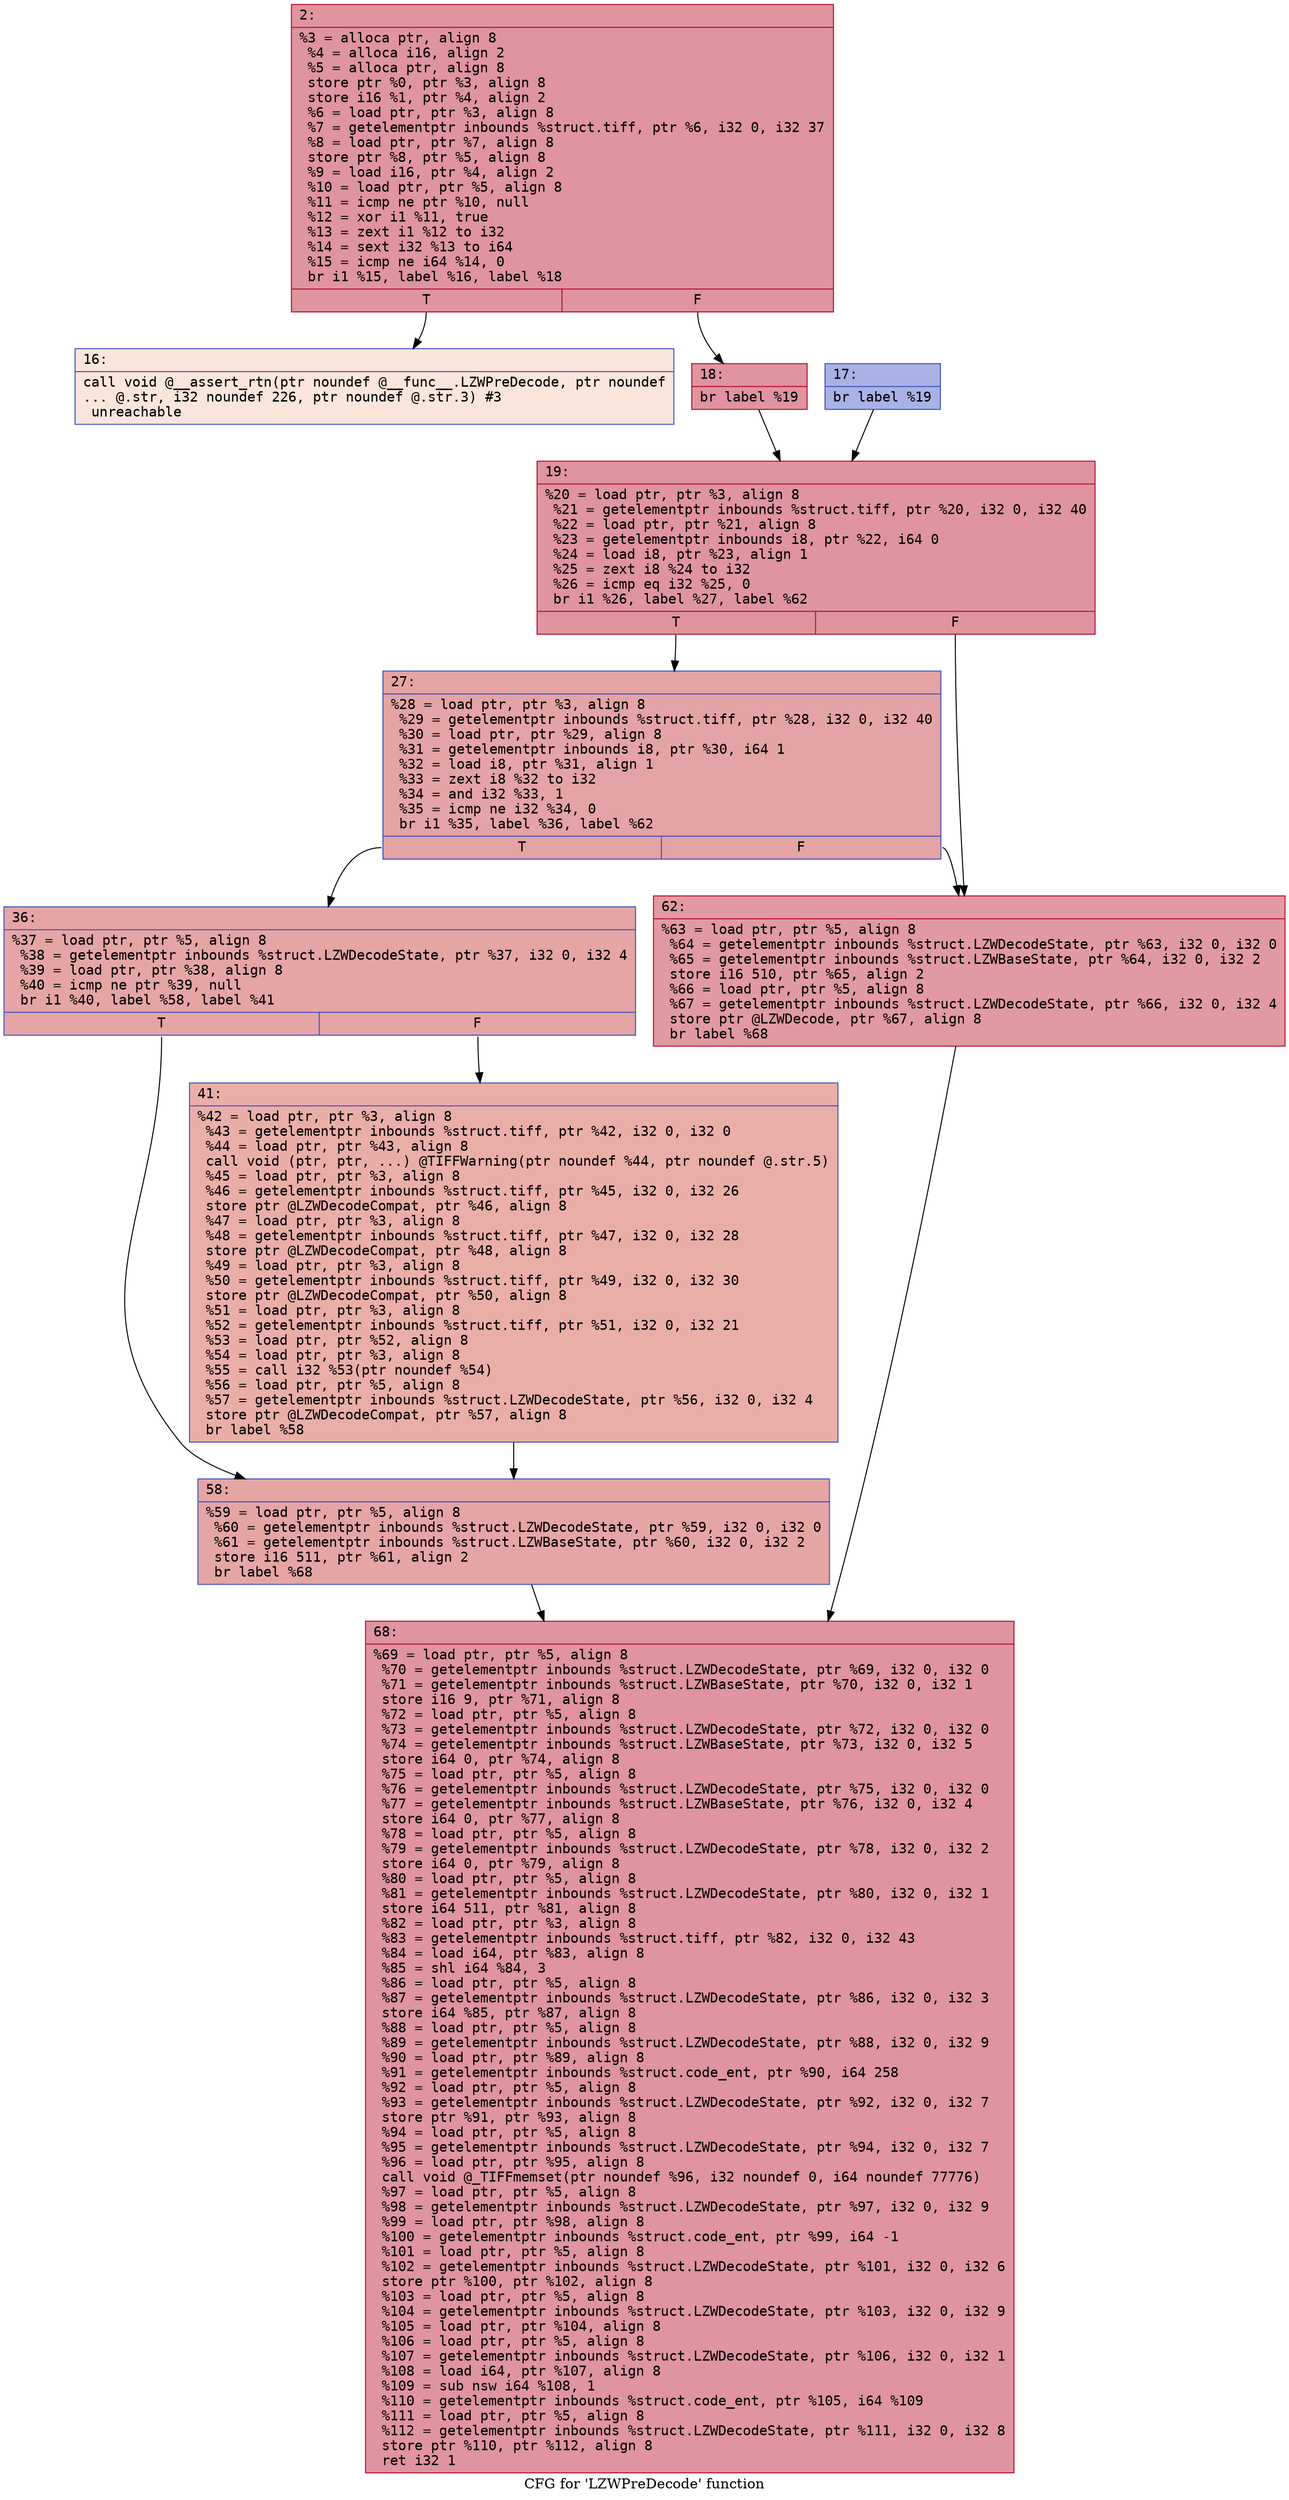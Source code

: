 digraph "CFG for 'LZWPreDecode' function" {
	label="CFG for 'LZWPreDecode' function";

	Node0x600001cf6990 [shape=record,color="#b70d28ff", style=filled, fillcolor="#b70d2870" fontname="Courier",label="{2:\l|  %3 = alloca ptr, align 8\l  %4 = alloca i16, align 2\l  %5 = alloca ptr, align 8\l  store ptr %0, ptr %3, align 8\l  store i16 %1, ptr %4, align 2\l  %6 = load ptr, ptr %3, align 8\l  %7 = getelementptr inbounds %struct.tiff, ptr %6, i32 0, i32 37\l  %8 = load ptr, ptr %7, align 8\l  store ptr %8, ptr %5, align 8\l  %9 = load i16, ptr %4, align 2\l  %10 = load ptr, ptr %5, align 8\l  %11 = icmp ne ptr %10, null\l  %12 = xor i1 %11, true\l  %13 = zext i1 %12 to i32\l  %14 = sext i32 %13 to i64\l  %15 = icmp ne i64 %14, 0\l  br i1 %15, label %16, label %18\l|{<s0>T|<s1>F}}"];
	Node0x600001cf6990:s0 -> Node0x600001cf69e0[tooltip="2 -> 16\nProbability 0.00%" ];
	Node0x600001cf6990:s1 -> Node0x600001cf6a80[tooltip="2 -> 18\nProbability 100.00%" ];
	Node0x600001cf69e0 [shape=record,color="#3d50c3ff", style=filled, fillcolor="#f4c5ad70" fontname="Courier",label="{16:\l|  call void @__assert_rtn(ptr noundef @__func__.LZWPreDecode, ptr noundef\l... @.str, i32 noundef 226, ptr noundef @.str.3) #3\l  unreachable\l}"];
	Node0x600001cf6a30 [shape=record,color="#3d50c3ff", style=filled, fillcolor="#3d50c370" fontname="Courier",label="{17:\l|  br label %19\l}"];
	Node0x600001cf6a30 -> Node0x600001cf6ad0[tooltip="17 -> 19\nProbability 100.00%" ];
	Node0x600001cf6a80 [shape=record,color="#b70d28ff", style=filled, fillcolor="#b70d2870" fontname="Courier",label="{18:\l|  br label %19\l}"];
	Node0x600001cf6a80 -> Node0x600001cf6ad0[tooltip="18 -> 19\nProbability 100.00%" ];
	Node0x600001cf6ad0 [shape=record,color="#b70d28ff", style=filled, fillcolor="#b70d2870" fontname="Courier",label="{19:\l|  %20 = load ptr, ptr %3, align 8\l  %21 = getelementptr inbounds %struct.tiff, ptr %20, i32 0, i32 40\l  %22 = load ptr, ptr %21, align 8\l  %23 = getelementptr inbounds i8, ptr %22, i64 0\l  %24 = load i8, ptr %23, align 1\l  %25 = zext i8 %24 to i32\l  %26 = icmp eq i32 %25, 0\l  br i1 %26, label %27, label %62\l|{<s0>T|<s1>F}}"];
	Node0x600001cf6ad0:s0 -> Node0x600001cf6b20[tooltip="19 -> 27\nProbability 37.50%" ];
	Node0x600001cf6ad0:s1 -> Node0x600001cf6c60[tooltip="19 -> 62\nProbability 62.50%" ];
	Node0x600001cf6b20 [shape=record,color="#3d50c3ff", style=filled, fillcolor="#c32e3170" fontname="Courier",label="{27:\l|  %28 = load ptr, ptr %3, align 8\l  %29 = getelementptr inbounds %struct.tiff, ptr %28, i32 0, i32 40\l  %30 = load ptr, ptr %29, align 8\l  %31 = getelementptr inbounds i8, ptr %30, i64 1\l  %32 = load i8, ptr %31, align 1\l  %33 = zext i8 %32 to i32\l  %34 = and i32 %33, 1\l  %35 = icmp ne i32 %34, 0\l  br i1 %35, label %36, label %62\l|{<s0>T|<s1>F}}"];
	Node0x600001cf6b20:s0 -> Node0x600001cf6b70[tooltip="27 -> 36\nProbability 50.00%" ];
	Node0x600001cf6b20:s1 -> Node0x600001cf6c60[tooltip="27 -> 62\nProbability 50.00%" ];
	Node0x600001cf6b70 [shape=record,color="#3d50c3ff", style=filled, fillcolor="#c5333470" fontname="Courier",label="{36:\l|  %37 = load ptr, ptr %5, align 8\l  %38 = getelementptr inbounds %struct.LZWDecodeState, ptr %37, i32 0, i32 4\l  %39 = load ptr, ptr %38, align 8\l  %40 = icmp ne ptr %39, null\l  br i1 %40, label %58, label %41\l|{<s0>T|<s1>F}}"];
	Node0x600001cf6b70:s0 -> Node0x600001cf6c10[tooltip="36 -> 58\nProbability 62.50%" ];
	Node0x600001cf6b70:s1 -> Node0x600001cf6bc0[tooltip="36 -> 41\nProbability 37.50%" ];
	Node0x600001cf6bc0 [shape=record,color="#3d50c3ff", style=filled, fillcolor="#d0473d70" fontname="Courier",label="{41:\l|  %42 = load ptr, ptr %3, align 8\l  %43 = getelementptr inbounds %struct.tiff, ptr %42, i32 0, i32 0\l  %44 = load ptr, ptr %43, align 8\l  call void (ptr, ptr, ...) @TIFFWarning(ptr noundef %44, ptr noundef @.str.5)\l  %45 = load ptr, ptr %3, align 8\l  %46 = getelementptr inbounds %struct.tiff, ptr %45, i32 0, i32 26\l  store ptr @LZWDecodeCompat, ptr %46, align 8\l  %47 = load ptr, ptr %3, align 8\l  %48 = getelementptr inbounds %struct.tiff, ptr %47, i32 0, i32 28\l  store ptr @LZWDecodeCompat, ptr %48, align 8\l  %49 = load ptr, ptr %3, align 8\l  %50 = getelementptr inbounds %struct.tiff, ptr %49, i32 0, i32 30\l  store ptr @LZWDecodeCompat, ptr %50, align 8\l  %51 = load ptr, ptr %3, align 8\l  %52 = getelementptr inbounds %struct.tiff, ptr %51, i32 0, i32 21\l  %53 = load ptr, ptr %52, align 8\l  %54 = load ptr, ptr %3, align 8\l  %55 = call i32 %53(ptr noundef %54)\l  %56 = load ptr, ptr %5, align 8\l  %57 = getelementptr inbounds %struct.LZWDecodeState, ptr %56, i32 0, i32 4\l  store ptr @LZWDecodeCompat, ptr %57, align 8\l  br label %58\l}"];
	Node0x600001cf6bc0 -> Node0x600001cf6c10[tooltip="41 -> 58\nProbability 100.00%" ];
	Node0x600001cf6c10 [shape=record,color="#3d50c3ff", style=filled, fillcolor="#c5333470" fontname="Courier",label="{58:\l|  %59 = load ptr, ptr %5, align 8\l  %60 = getelementptr inbounds %struct.LZWDecodeState, ptr %59, i32 0, i32 0\l  %61 = getelementptr inbounds %struct.LZWBaseState, ptr %60, i32 0, i32 2\l  store i16 511, ptr %61, align 2\l  br label %68\l}"];
	Node0x600001cf6c10 -> Node0x600001cf6cb0[tooltip="58 -> 68\nProbability 100.00%" ];
	Node0x600001cf6c60 [shape=record,color="#b70d28ff", style=filled, fillcolor="#bb1b2c70" fontname="Courier",label="{62:\l|  %63 = load ptr, ptr %5, align 8\l  %64 = getelementptr inbounds %struct.LZWDecodeState, ptr %63, i32 0, i32 0\l  %65 = getelementptr inbounds %struct.LZWBaseState, ptr %64, i32 0, i32 2\l  store i16 510, ptr %65, align 2\l  %66 = load ptr, ptr %5, align 8\l  %67 = getelementptr inbounds %struct.LZWDecodeState, ptr %66, i32 0, i32 4\l  store ptr @LZWDecode, ptr %67, align 8\l  br label %68\l}"];
	Node0x600001cf6c60 -> Node0x600001cf6cb0[tooltip="62 -> 68\nProbability 100.00%" ];
	Node0x600001cf6cb0 [shape=record,color="#b70d28ff", style=filled, fillcolor="#b70d2870" fontname="Courier",label="{68:\l|  %69 = load ptr, ptr %5, align 8\l  %70 = getelementptr inbounds %struct.LZWDecodeState, ptr %69, i32 0, i32 0\l  %71 = getelementptr inbounds %struct.LZWBaseState, ptr %70, i32 0, i32 1\l  store i16 9, ptr %71, align 8\l  %72 = load ptr, ptr %5, align 8\l  %73 = getelementptr inbounds %struct.LZWDecodeState, ptr %72, i32 0, i32 0\l  %74 = getelementptr inbounds %struct.LZWBaseState, ptr %73, i32 0, i32 5\l  store i64 0, ptr %74, align 8\l  %75 = load ptr, ptr %5, align 8\l  %76 = getelementptr inbounds %struct.LZWDecodeState, ptr %75, i32 0, i32 0\l  %77 = getelementptr inbounds %struct.LZWBaseState, ptr %76, i32 0, i32 4\l  store i64 0, ptr %77, align 8\l  %78 = load ptr, ptr %5, align 8\l  %79 = getelementptr inbounds %struct.LZWDecodeState, ptr %78, i32 0, i32 2\l  store i64 0, ptr %79, align 8\l  %80 = load ptr, ptr %5, align 8\l  %81 = getelementptr inbounds %struct.LZWDecodeState, ptr %80, i32 0, i32 1\l  store i64 511, ptr %81, align 8\l  %82 = load ptr, ptr %3, align 8\l  %83 = getelementptr inbounds %struct.tiff, ptr %82, i32 0, i32 43\l  %84 = load i64, ptr %83, align 8\l  %85 = shl i64 %84, 3\l  %86 = load ptr, ptr %5, align 8\l  %87 = getelementptr inbounds %struct.LZWDecodeState, ptr %86, i32 0, i32 3\l  store i64 %85, ptr %87, align 8\l  %88 = load ptr, ptr %5, align 8\l  %89 = getelementptr inbounds %struct.LZWDecodeState, ptr %88, i32 0, i32 9\l  %90 = load ptr, ptr %89, align 8\l  %91 = getelementptr inbounds %struct.code_ent, ptr %90, i64 258\l  %92 = load ptr, ptr %5, align 8\l  %93 = getelementptr inbounds %struct.LZWDecodeState, ptr %92, i32 0, i32 7\l  store ptr %91, ptr %93, align 8\l  %94 = load ptr, ptr %5, align 8\l  %95 = getelementptr inbounds %struct.LZWDecodeState, ptr %94, i32 0, i32 7\l  %96 = load ptr, ptr %95, align 8\l  call void @_TIFFmemset(ptr noundef %96, i32 noundef 0, i64 noundef 77776)\l  %97 = load ptr, ptr %5, align 8\l  %98 = getelementptr inbounds %struct.LZWDecodeState, ptr %97, i32 0, i32 9\l  %99 = load ptr, ptr %98, align 8\l  %100 = getelementptr inbounds %struct.code_ent, ptr %99, i64 -1\l  %101 = load ptr, ptr %5, align 8\l  %102 = getelementptr inbounds %struct.LZWDecodeState, ptr %101, i32 0, i32 6\l  store ptr %100, ptr %102, align 8\l  %103 = load ptr, ptr %5, align 8\l  %104 = getelementptr inbounds %struct.LZWDecodeState, ptr %103, i32 0, i32 9\l  %105 = load ptr, ptr %104, align 8\l  %106 = load ptr, ptr %5, align 8\l  %107 = getelementptr inbounds %struct.LZWDecodeState, ptr %106, i32 0, i32 1\l  %108 = load i64, ptr %107, align 8\l  %109 = sub nsw i64 %108, 1\l  %110 = getelementptr inbounds %struct.code_ent, ptr %105, i64 %109\l  %111 = load ptr, ptr %5, align 8\l  %112 = getelementptr inbounds %struct.LZWDecodeState, ptr %111, i32 0, i32 8\l  store ptr %110, ptr %112, align 8\l  ret i32 1\l}"];
}
